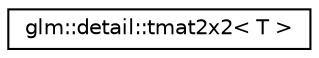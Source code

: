 digraph "Graphical Class Hierarchy"
{
  edge [fontname="Helvetica",fontsize="10",labelfontname="Helvetica",labelfontsize="10"];
  node [fontname="Helvetica",fontsize="10",shape=record];
  rankdir="LR";
  Node1 [label="glm::detail::tmat2x2\< T \>",height=0.2,width=0.4,color="black", fillcolor="white", style="filled",URL="$structglm_1_1detail_1_1tmat2x2.html"];
}
